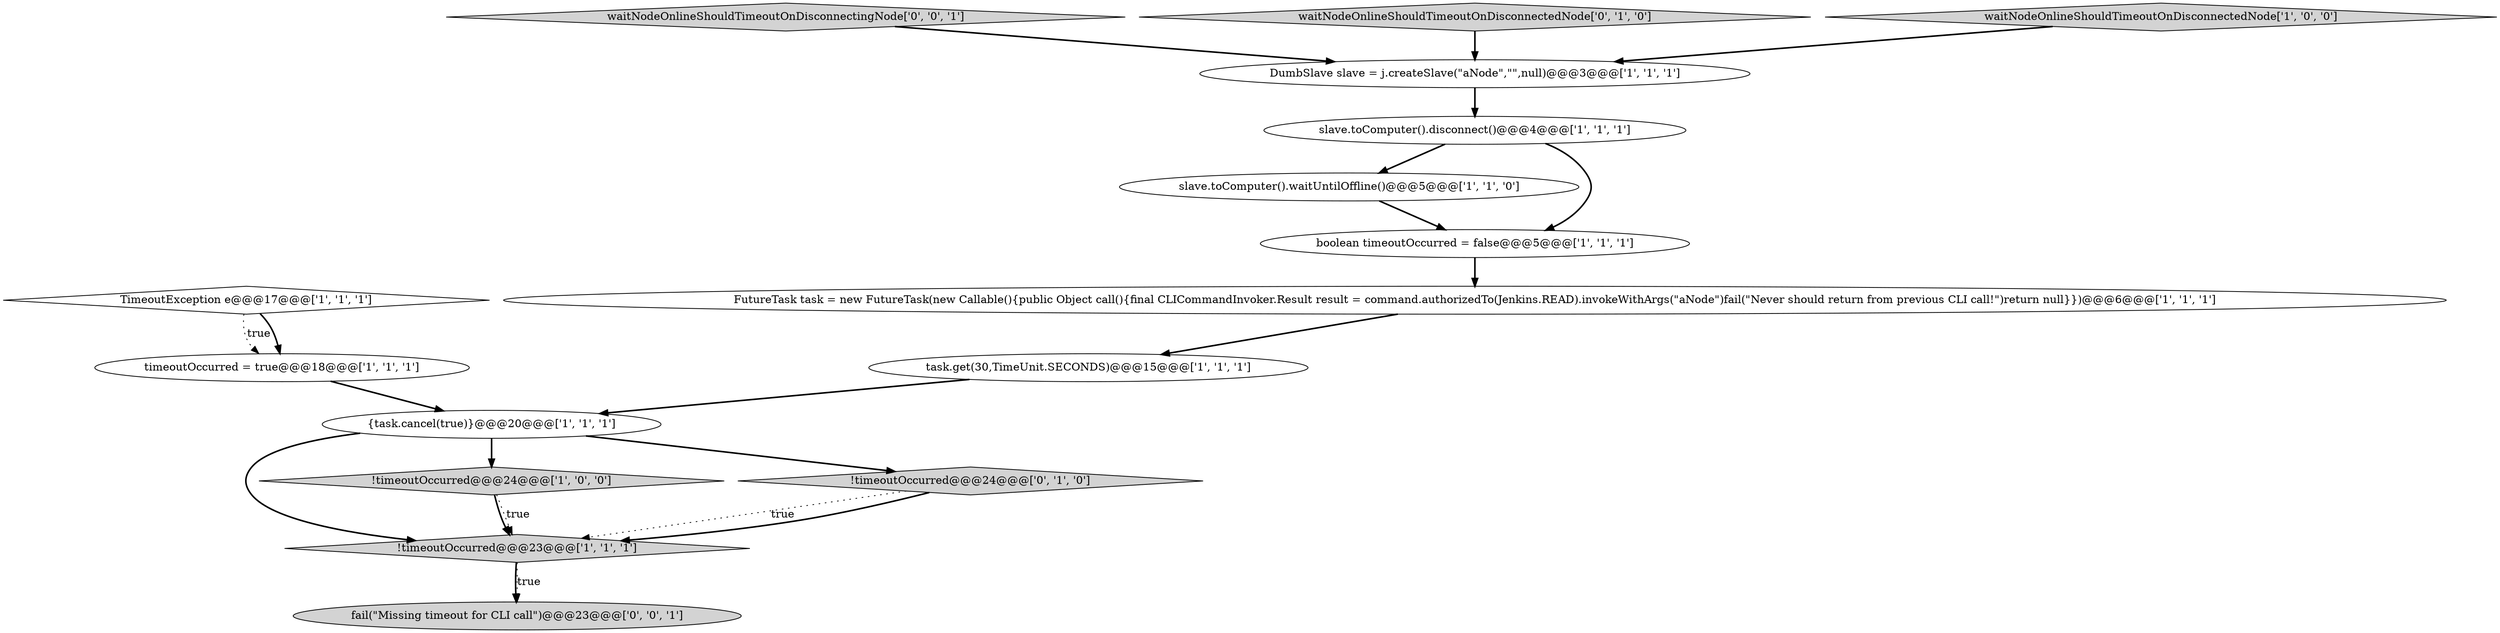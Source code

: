 digraph {
10 [style = filled, label = "task.get(30,TimeUnit.SECONDS)@@@15@@@['1', '1', '1']", fillcolor = white, shape = ellipse image = "AAA0AAABBB1BBB"];
7 [style = filled, label = "!timeoutOccurred@@@23@@@['1', '1', '1']", fillcolor = lightgray, shape = diamond image = "AAA0AAABBB1BBB"];
1 [style = filled, label = "FutureTask task = new FutureTask(new Callable(){public Object call(){final CLICommandInvoker.Result result = command.authorizedTo(Jenkins.READ).invokeWithArgs(\"aNode\")fail(\"Never should return from previous CLI call!\")return null}})@@@6@@@['1', '1', '1']", fillcolor = white, shape = ellipse image = "AAA0AAABBB1BBB"];
6 [style = filled, label = "timeoutOccurred = true@@@18@@@['1', '1', '1']", fillcolor = white, shape = ellipse image = "AAA0AAABBB1BBB"];
2 [style = filled, label = "slave.toComputer().waitUntilOffline()@@@5@@@['1', '1', '0']", fillcolor = white, shape = ellipse image = "AAA0AAABBB1BBB"];
8 [style = filled, label = "slave.toComputer().disconnect()@@@4@@@['1', '1', '1']", fillcolor = white, shape = ellipse image = "AAA0AAABBB1BBB"];
15 [style = filled, label = "waitNodeOnlineShouldTimeoutOnDisconnectingNode['0', '0', '1']", fillcolor = lightgray, shape = diamond image = "AAA0AAABBB3BBB"];
5 [style = filled, label = "TimeoutException e@@@17@@@['1', '1', '1']", fillcolor = white, shape = diamond image = "AAA0AAABBB1BBB"];
12 [style = filled, label = "waitNodeOnlineShouldTimeoutOnDisconnectedNode['0', '1', '0']", fillcolor = lightgray, shape = diamond image = "AAA0AAABBB2BBB"];
4 [style = filled, label = "boolean timeoutOccurred = false@@@5@@@['1', '1', '1']", fillcolor = white, shape = ellipse image = "AAA0AAABBB1BBB"];
9 [style = filled, label = "DumbSlave slave = j.createSlave(\"aNode\",\"\",null)@@@3@@@['1', '1', '1']", fillcolor = white, shape = ellipse image = "AAA0AAABBB1BBB"];
0 [style = filled, label = "!timeoutOccurred@@@24@@@['1', '0', '0']", fillcolor = lightgray, shape = diamond image = "AAA0AAABBB1BBB"];
13 [style = filled, label = "!timeoutOccurred@@@24@@@['0', '1', '0']", fillcolor = lightgray, shape = diamond image = "AAA0AAABBB2BBB"];
3 [style = filled, label = "{task.cancel(true)}@@@20@@@['1', '1', '1']", fillcolor = white, shape = ellipse image = "AAA0AAABBB1BBB"];
14 [style = filled, label = "fail(\"Missing timeout for CLI call\")@@@23@@@['0', '0', '1']", fillcolor = lightgray, shape = ellipse image = "AAA0AAABBB3BBB"];
11 [style = filled, label = "waitNodeOnlineShouldTimeoutOnDisconnectedNode['1', '0', '0']", fillcolor = lightgray, shape = diamond image = "AAA0AAABBB1BBB"];
6->3 [style = bold, label=""];
5->6 [style = dotted, label="true"];
10->3 [style = bold, label=""];
13->7 [style = dotted, label="true"];
9->8 [style = bold, label=""];
11->9 [style = bold, label=""];
2->4 [style = bold, label=""];
12->9 [style = bold, label=""];
3->0 [style = bold, label=""];
0->7 [style = bold, label=""];
7->14 [style = bold, label=""];
5->6 [style = bold, label=""];
8->2 [style = bold, label=""];
3->7 [style = bold, label=""];
15->9 [style = bold, label=""];
13->7 [style = bold, label=""];
3->13 [style = bold, label=""];
4->1 [style = bold, label=""];
8->4 [style = bold, label=""];
1->10 [style = bold, label=""];
0->7 [style = dotted, label="true"];
7->14 [style = dotted, label="true"];
}
